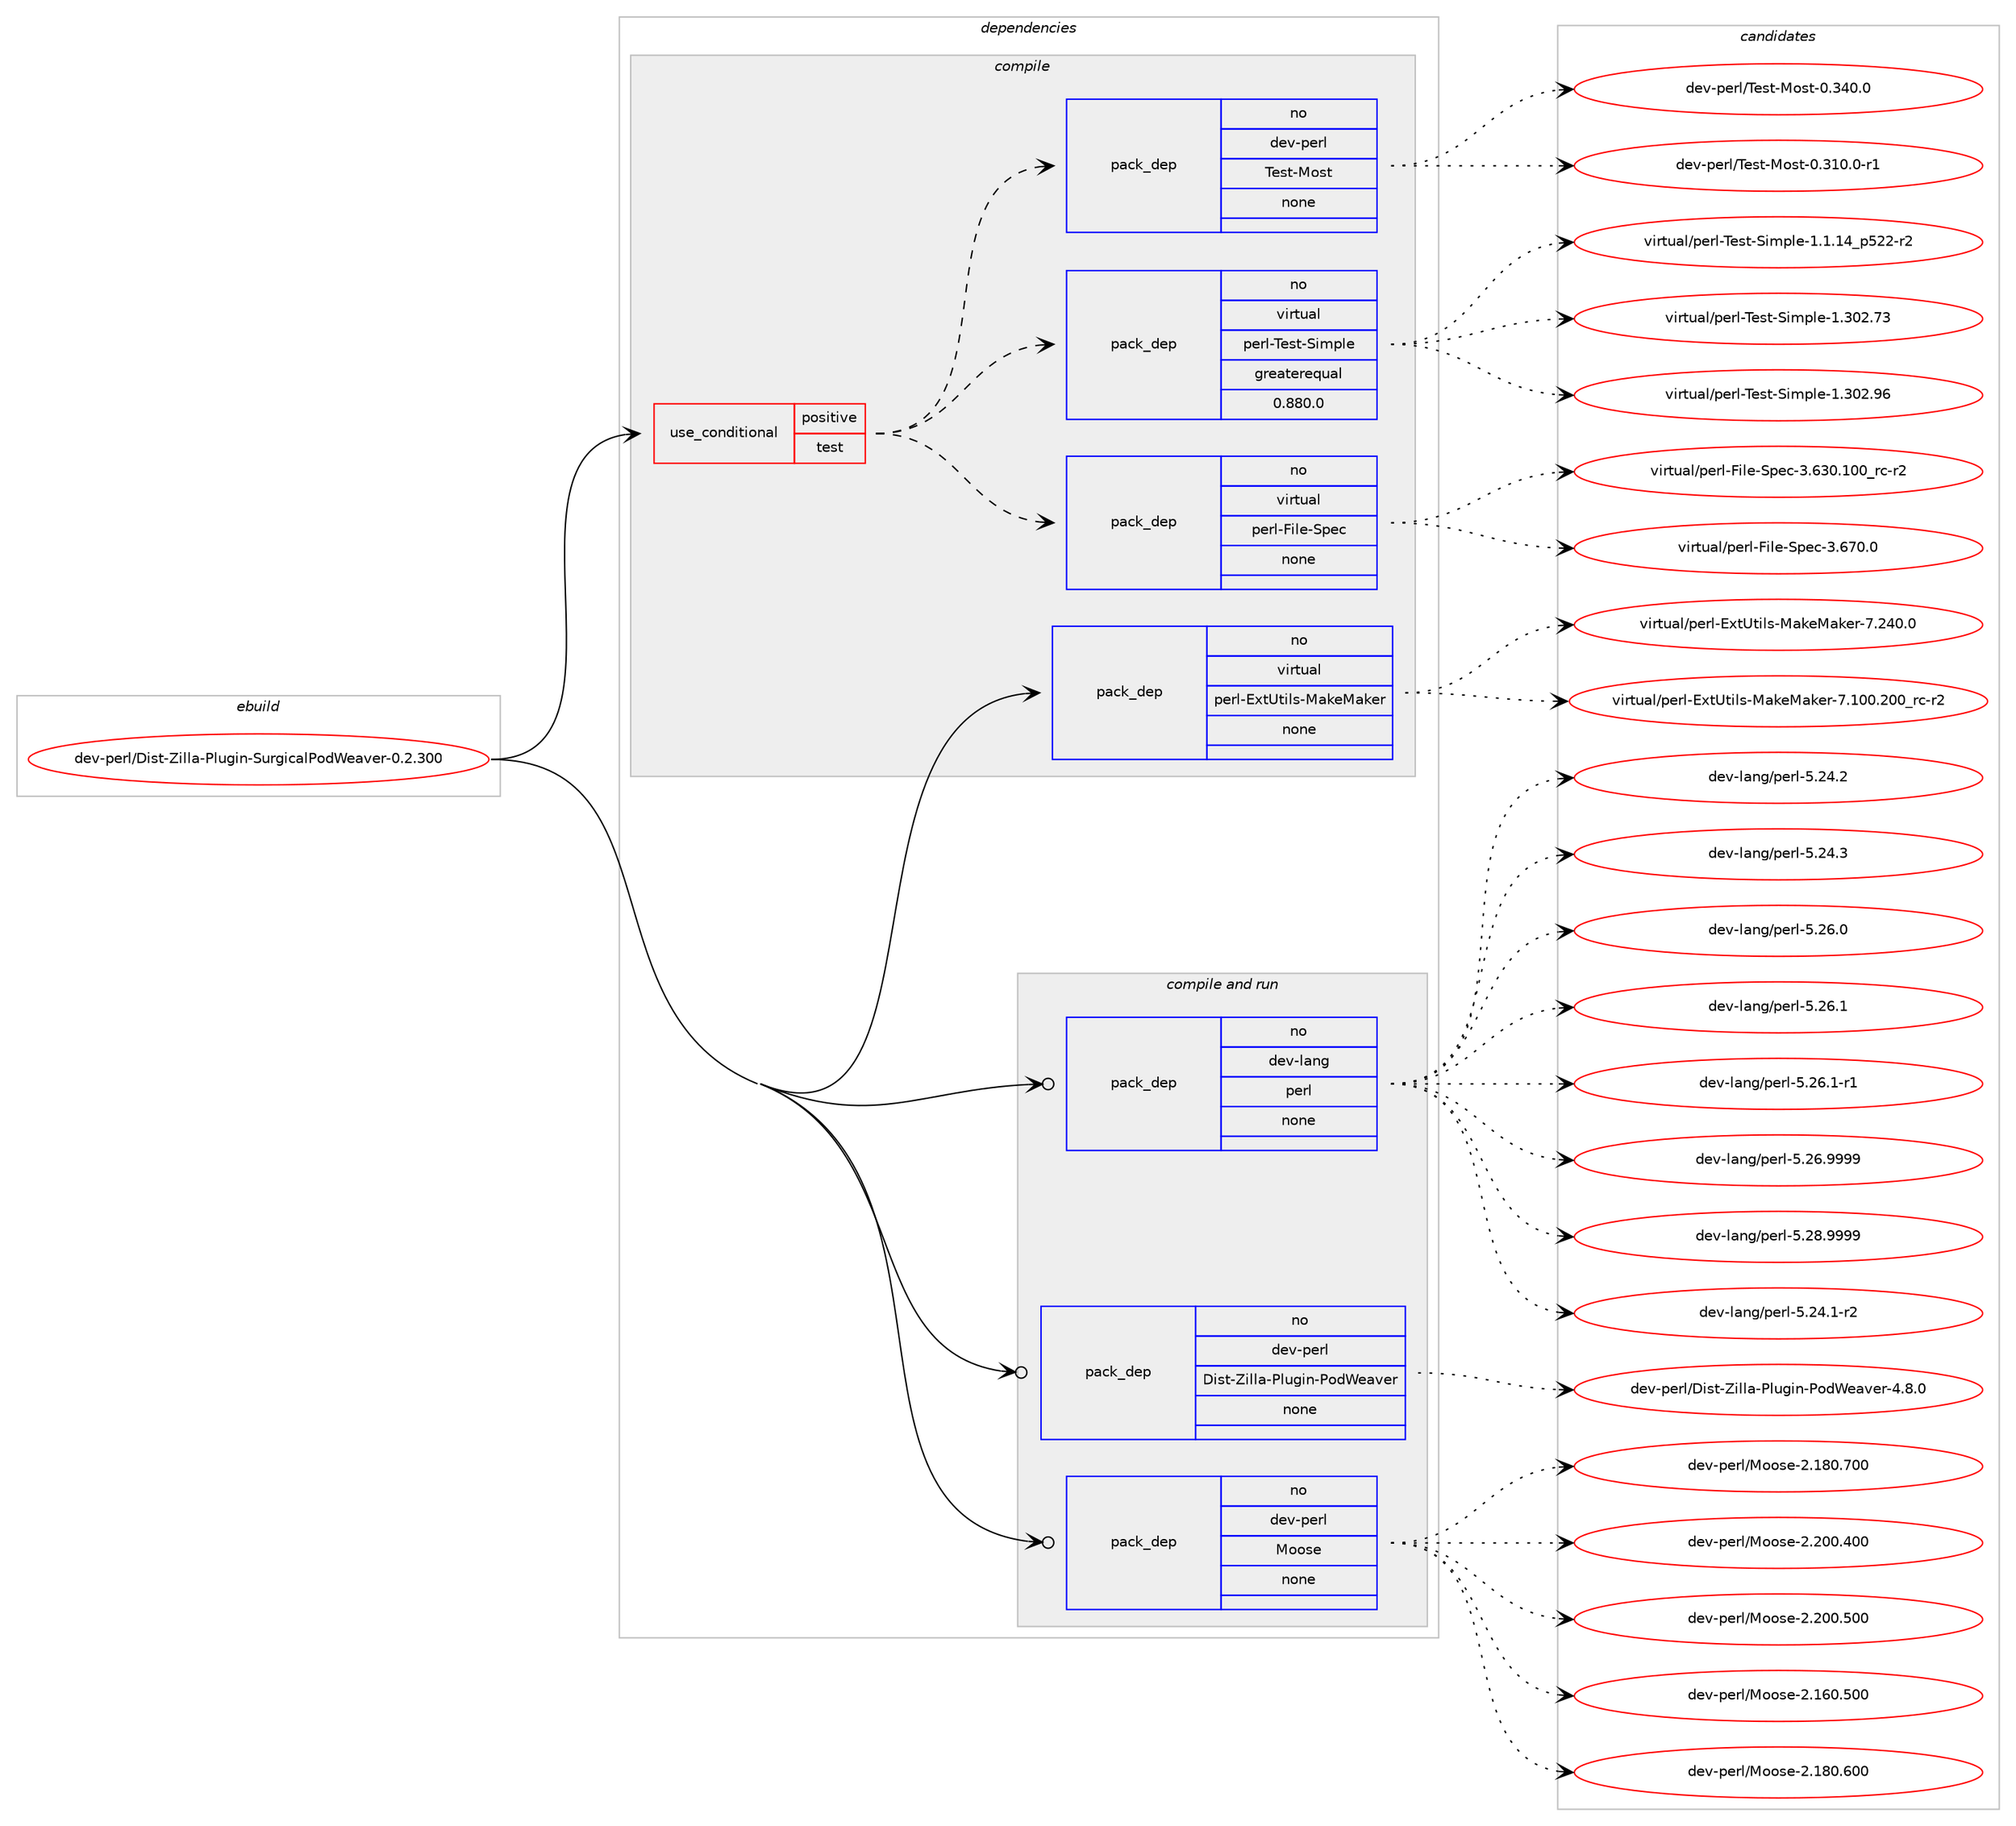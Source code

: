 digraph prolog {

# *************
# Graph options
# *************

newrank=true;
concentrate=true;
compound=true;
graph [rankdir=LR,fontname=Helvetica,fontsize=10,ranksep=1.5];#, ranksep=2.5, nodesep=0.2];
edge  [arrowhead=vee];
node  [fontname=Helvetica,fontsize=10];

# **********
# The ebuild
# **********

subgraph cluster_leftcol {
color=gray;
rank=same;
label=<<i>ebuild</i>>;
id [label="dev-perl/Dist-Zilla-Plugin-SurgicalPodWeaver-0.2.300", color=red, width=4, href="../dev-perl/Dist-Zilla-Plugin-SurgicalPodWeaver-0.2.300.svg"];
}

# ****************
# The dependencies
# ****************

subgraph cluster_midcol {
color=gray;
label=<<i>dependencies</i>>;
subgraph cluster_compile {
fillcolor="#eeeeee";
style=filled;
label=<<i>compile</i>>;
subgraph cond27116 {
dependency129260 [label=<<TABLE BORDER="0" CELLBORDER="1" CELLSPACING="0" CELLPADDING="4"><TR><TD ROWSPAN="3" CELLPADDING="10">use_conditional</TD></TR><TR><TD>positive</TD></TR><TR><TD>test</TD></TR></TABLE>>, shape=none, color=red];
subgraph pack98476 {
dependency129261 [label=<<TABLE BORDER="0" CELLBORDER="1" CELLSPACING="0" CELLPADDING="4" WIDTH="220"><TR><TD ROWSPAN="6" CELLPADDING="30">pack_dep</TD></TR><TR><TD WIDTH="110">no</TD></TR><TR><TD>virtual</TD></TR><TR><TD>perl-File-Spec</TD></TR><TR><TD>none</TD></TR><TR><TD></TD></TR></TABLE>>, shape=none, color=blue];
}
dependency129260:e -> dependency129261:w [weight=20,style="dashed",arrowhead="vee"];
subgraph pack98477 {
dependency129262 [label=<<TABLE BORDER="0" CELLBORDER="1" CELLSPACING="0" CELLPADDING="4" WIDTH="220"><TR><TD ROWSPAN="6" CELLPADDING="30">pack_dep</TD></TR><TR><TD WIDTH="110">no</TD></TR><TR><TD>virtual</TD></TR><TR><TD>perl-Test-Simple</TD></TR><TR><TD>greaterequal</TD></TR><TR><TD>0.880.0</TD></TR></TABLE>>, shape=none, color=blue];
}
dependency129260:e -> dependency129262:w [weight=20,style="dashed",arrowhead="vee"];
subgraph pack98478 {
dependency129263 [label=<<TABLE BORDER="0" CELLBORDER="1" CELLSPACING="0" CELLPADDING="4" WIDTH="220"><TR><TD ROWSPAN="6" CELLPADDING="30">pack_dep</TD></TR><TR><TD WIDTH="110">no</TD></TR><TR><TD>dev-perl</TD></TR><TR><TD>Test-Most</TD></TR><TR><TD>none</TD></TR><TR><TD></TD></TR></TABLE>>, shape=none, color=blue];
}
dependency129260:e -> dependency129263:w [weight=20,style="dashed",arrowhead="vee"];
}
id:e -> dependency129260:w [weight=20,style="solid",arrowhead="vee"];
subgraph pack98479 {
dependency129264 [label=<<TABLE BORDER="0" CELLBORDER="1" CELLSPACING="0" CELLPADDING="4" WIDTH="220"><TR><TD ROWSPAN="6" CELLPADDING="30">pack_dep</TD></TR><TR><TD WIDTH="110">no</TD></TR><TR><TD>virtual</TD></TR><TR><TD>perl-ExtUtils-MakeMaker</TD></TR><TR><TD>none</TD></TR><TR><TD></TD></TR></TABLE>>, shape=none, color=blue];
}
id:e -> dependency129264:w [weight=20,style="solid",arrowhead="vee"];
}
subgraph cluster_compileandrun {
fillcolor="#eeeeee";
style=filled;
label=<<i>compile and run</i>>;
subgraph pack98480 {
dependency129265 [label=<<TABLE BORDER="0" CELLBORDER="1" CELLSPACING="0" CELLPADDING="4" WIDTH="220"><TR><TD ROWSPAN="6" CELLPADDING="30">pack_dep</TD></TR><TR><TD WIDTH="110">no</TD></TR><TR><TD>dev-lang</TD></TR><TR><TD>perl</TD></TR><TR><TD>none</TD></TR><TR><TD></TD></TR></TABLE>>, shape=none, color=blue];
}
id:e -> dependency129265:w [weight=20,style="solid",arrowhead="odotvee"];
subgraph pack98481 {
dependency129266 [label=<<TABLE BORDER="0" CELLBORDER="1" CELLSPACING="0" CELLPADDING="4" WIDTH="220"><TR><TD ROWSPAN="6" CELLPADDING="30">pack_dep</TD></TR><TR><TD WIDTH="110">no</TD></TR><TR><TD>dev-perl</TD></TR><TR><TD>Dist-Zilla-Plugin-PodWeaver</TD></TR><TR><TD>none</TD></TR><TR><TD></TD></TR></TABLE>>, shape=none, color=blue];
}
id:e -> dependency129266:w [weight=20,style="solid",arrowhead="odotvee"];
subgraph pack98482 {
dependency129267 [label=<<TABLE BORDER="0" CELLBORDER="1" CELLSPACING="0" CELLPADDING="4" WIDTH="220"><TR><TD ROWSPAN="6" CELLPADDING="30">pack_dep</TD></TR><TR><TD WIDTH="110">no</TD></TR><TR><TD>dev-perl</TD></TR><TR><TD>Moose</TD></TR><TR><TD>none</TD></TR><TR><TD></TD></TR></TABLE>>, shape=none, color=blue];
}
id:e -> dependency129267:w [weight=20,style="solid",arrowhead="odotvee"];
}
subgraph cluster_run {
fillcolor="#eeeeee";
style=filled;
label=<<i>run</i>>;
}
}

# **************
# The candidates
# **************

subgraph cluster_choices {
rank=same;
color=gray;
label=<<i>candidates</i>>;

subgraph choice98476 {
color=black;
nodesep=1;
choice118105114116117971084711210111410845701051081014583112101994551465451484649484895114994511450 [label="virtual/perl-File-Spec-3.630.100_rc-r2", color=red, width=4,href="../virtual/perl-File-Spec-3.630.100_rc-r2.svg"];
choice118105114116117971084711210111410845701051081014583112101994551465455484648 [label="virtual/perl-File-Spec-3.670.0", color=red, width=4,href="../virtual/perl-File-Spec-3.670.0.svg"];
dependency129261:e -> choice118105114116117971084711210111410845701051081014583112101994551465451484649484895114994511450:w [style=dotted,weight="100"];
dependency129261:e -> choice118105114116117971084711210111410845701051081014583112101994551465455484648:w [style=dotted,weight="100"];
}
subgraph choice98477 {
color=black;
nodesep=1;
choice11810511411611797108471121011141084584101115116458310510911210810145494649464952951125350504511450 [label="virtual/perl-Test-Simple-1.1.14_p522-r2", color=red, width=4,href="../virtual/perl-Test-Simple-1.1.14_p522-r2.svg"];
choice118105114116117971084711210111410845841011151164583105109112108101454946514850465551 [label="virtual/perl-Test-Simple-1.302.73", color=red, width=4,href="../virtual/perl-Test-Simple-1.302.73.svg"];
choice118105114116117971084711210111410845841011151164583105109112108101454946514850465754 [label="virtual/perl-Test-Simple-1.302.96", color=red, width=4,href="../virtual/perl-Test-Simple-1.302.96.svg"];
dependency129262:e -> choice11810511411611797108471121011141084584101115116458310510911210810145494649464952951125350504511450:w [style=dotted,weight="100"];
dependency129262:e -> choice118105114116117971084711210111410845841011151164583105109112108101454946514850465551:w [style=dotted,weight="100"];
dependency129262:e -> choice118105114116117971084711210111410845841011151164583105109112108101454946514850465754:w [style=dotted,weight="100"];
}
subgraph choice98478 {
color=black;
nodesep=1;
choice100101118451121011141084784101115116457711111511645484651494846484511449 [label="dev-perl/Test-Most-0.310.0-r1", color=red, width=4,href="../dev-perl/Test-Most-0.310.0-r1.svg"];
choice10010111845112101114108478410111511645771111151164548465152484648 [label="dev-perl/Test-Most-0.340.0", color=red, width=4,href="../dev-perl/Test-Most-0.340.0.svg"];
dependency129263:e -> choice100101118451121011141084784101115116457711111511645484651494846484511449:w [style=dotted,weight="100"];
dependency129263:e -> choice10010111845112101114108478410111511645771111151164548465152484648:w [style=dotted,weight="100"];
}
subgraph choice98479 {
color=black;
nodesep=1;
choice118105114116117971084711210111410845691201168511610510811545779710710177971071011144555464948484650484895114994511450 [label="virtual/perl-ExtUtils-MakeMaker-7.100.200_rc-r2", color=red, width=4,href="../virtual/perl-ExtUtils-MakeMaker-7.100.200_rc-r2.svg"];
choice118105114116117971084711210111410845691201168511610510811545779710710177971071011144555465052484648 [label="virtual/perl-ExtUtils-MakeMaker-7.240.0", color=red, width=4,href="../virtual/perl-ExtUtils-MakeMaker-7.240.0.svg"];
dependency129264:e -> choice118105114116117971084711210111410845691201168511610510811545779710710177971071011144555464948484650484895114994511450:w [style=dotted,weight="100"];
dependency129264:e -> choice118105114116117971084711210111410845691201168511610510811545779710710177971071011144555465052484648:w [style=dotted,weight="100"];
}
subgraph choice98480 {
color=black;
nodesep=1;
choice100101118451089711010347112101114108455346505246494511450 [label="dev-lang/perl-5.24.1-r2", color=red, width=4,href="../dev-lang/perl-5.24.1-r2.svg"];
choice10010111845108971101034711210111410845534650524650 [label="dev-lang/perl-5.24.2", color=red, width=4,href="../dev-lang/perl-5.24.2.svg"];
choice10010111845108971101034711210111410845534650524651 [label="dev-lang/perl-5.24.3", color=red, width=4,href="../dev-lang/perl-5.24.3.svg"];
choice10010111845108971101034711210111410845534650544648 [label="dev-lang/perl-5.26.0", color=red, width=4,href="../dev-lang/perl-5.26.0.svg"];
choice10010111845108971101034711210111410845534650544649 [label="dev-lang/perl-5.26.1", color=red, width=4,href="../dev-lang/perl-5.26.1.svg"];
choice100101118451089711010347112101114108455346505446494511449 [label="dev-lang/perl-5.26.1-r1", color=red, width=4,href="../dev-lang/perl-5.26.1-r1.svg"];
choice10010111845108971101034711210111410845534650544657575757 [label="dev-lang/perl-5.26.9999", color=red, width=4,href="../dev-lang/perl-5.26.9999.svg"];
choice10010111845108971101034711210111410845534650564657575757 [label="dev-lang/perl-5.28.9999", color=red, width=4,href="../dev-lang/perl-5.28.9999.svg"];
dependency129265:e -> choice100101118451089711010347112101114108455346505246494511450:w [style=dotted,weight="100"];
dependency129265:e -> choice10010111845108971101034711210111410845534650524650:w [style=dotted,weight="100"];
dependency129265:e -> choice10010111845108971101034711210111410845534650524651:w [style=dotted,weight="100"];
dependency129265:e -> choice10010111845108971101034711210111410845534650544648:w [style=dotted,weight="100"];
dependency129265:e -> choice10010111845108971101034711210111410845534650544649:w [style=dotted,weight="100"];
dependency129265:e -> choice100101118451089711010347112101114108455346505446494511449:w [style=dotted,weight="100"];
dependency129265:e -> choice10010111845108971101034711210111410845534650544657575757:w [style=dotted,weight="100"];
dependency129265:e -> choice10010111845108971101034711210111410845534650564657575757:w [style=dotted,weight="100"];
}
subgraph choice98481 {
color=black;
nodesep=1;
choice100101118451121011141084768105115116459010510810897458010811710310511045801111008710197118101114455246564648 [label="dev-perl/Dist-Zilla-Plugin-PodWeaver-4.8.0", color=red, width=4,href="../dev-perl/Dist-Zilla-Plugin-PodWeaver-4.8.0.svg"];
dependency129266:e -> choice100101118451121011141084768105115116459010510810897458010811710310511045801111008710197118101114455246564648:w [style=dotted,weight="100"];
}
subgraph choice98482 {
color=black;
nodesep=1;
choice10010111845112101114108477711111111510145504649544846534848 [label="dev-perl/Moose-2.160.500", color=red, width=4,href="../dev-perl/Moose-2.160.500.svg"];
choice10010111845112101114108477711111111510145504649564846544848 [label="dev-perl/Moose-2.180.600", color=red, width=4,href="../dev-perl/Moose-2.180.600.svg"];
choice10010111845112101114108477711111111510145504649564846554848 [label="dev-perl/Moose-2.180.700", color=red, width=4,href="../dev-perl/Moose-2.180.700.svg"];
choice10010111845112101114108477711111111510145504650484846524848 [label="dev-perl/Moose-2.200.400", color=red, width=4,href="../dev-perl/Moose-2.200.400.svg"];
choice10010111845112101114108477711111111510145504650484846534848 [label="dev-perl/Moose-2.200.500", color=red, width=4,href="../dev-perl/Moose-2.200.500.svg"];
dependency129267:e -> choice10010111845112101114108477711111111510145504649544846534848:w [style=dotted,weight="100"];
dependency129267:e -> choice10010111845112101114108477711111111510145504649564846544848:w [style=dotted,weight="100"];
dependency129267:e -> choice10010111845112101114108477711111111510145504649564846554848:w [style=dotted,weight="100"];
dependency129267:e -> choice10010111845112101114108477711111111510145504650484846524848:w [style=dotted,weight="100"];
dependency129267:e -> choice10010111845112101114108477711111111510145504650484846534848:w [style=dotted,weight="100"];
}
}

}

